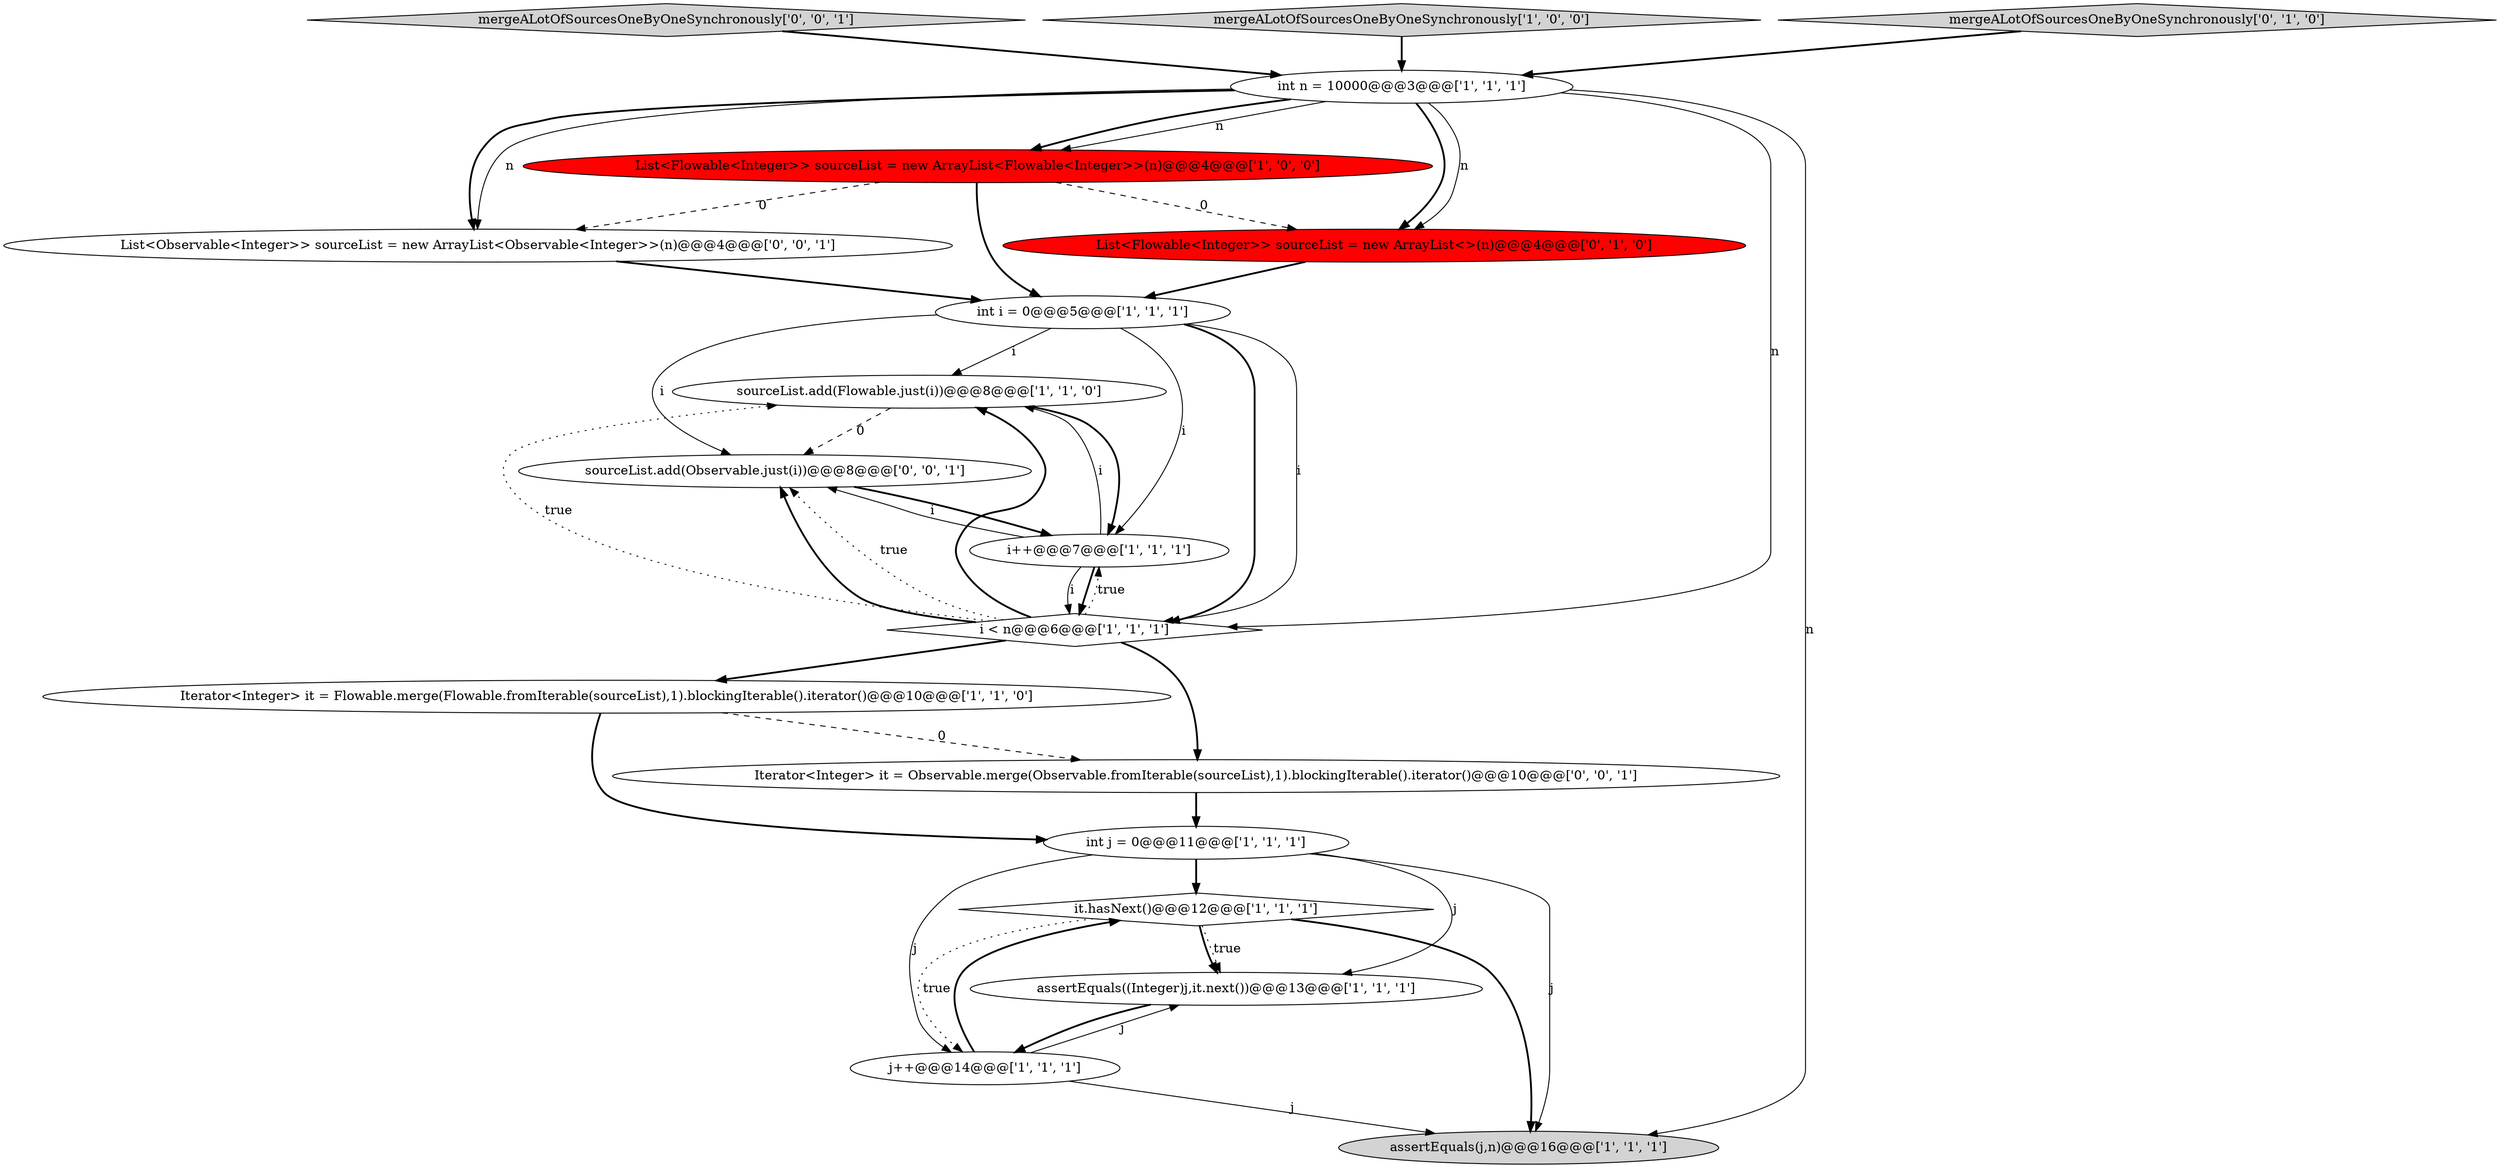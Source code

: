 digraph {
18 [style = filled, label = "mergeALotOfSourcesOneByOneSynchronously['0', '0', '1']", fillcolor = lightgray, shape = diamond image = "AAA0AAABBB3BBB"];
4 [style = filled, label = "List<Flowable<Integer>> sourceList = new ArrayList<Flowable<Integer>>(n)@@@4@@@['1', '0', '0']", fillcolor = red, shape = ellipse image = "AAA1AAABBB1BBB"];
0 [style = filled, label = "int j = 0@@@11@@@['1', '1', '1']", fillcolor = white, shape = ellipse image = "AAA0AAABBB1BBB"];
11 [style = filled, label = "sourceList.add(Flowable.just(i))@@@8@@@['1', '1', '0']", fillcolor = white, shape = ellipse image = "AAA0AAABBB1BBB"];
3 [style = filled, label = "assertEquals(j,n)@@@16@@@['1', '1', '1']", fillcolor = lightgray, shape = ellipse image = "AAA0AAABBB1BBB"];
5 [style = filled, label = "it.hasNext()@@@12@@@['1', '1', '1']", fillcolor = white, shape = diamond image = "AAA0AAABBB1BBB"];
1 [style = filled, label = "int i = 0@@@5@@@['1', '1', '1']", fillcolor = white, shape = ellipse image = "AAA0AAABBB1BBB"];
6 [style = filled, label = "assertEquals((Integer)j,it.next())@@@13@@@['1', '1', '1']", fillcolor = white, shape = ellipse image = "AAA0AAABBB1BBB"];
12 [style = filled, label = "mergeALotOfSourcesOneByOneSynchronously['1', '0', '0']", fillcolor = lightgray, shape = diamond image = "AAA0AAABBB1BBB"];
14 [style = filled, label = "mergeALotOfSourcesOneByOneSynchronously['0', '1', '0']", fillcolor = lightgray, shape = diamond image = "AAA0AAABBB2BBB"];
16 [style = filled, label = "Iterator<Integer> it = Observable.merge(Observable.fromIterable(sourceList),1).blockingIterable().iterator()@@@10@@@['0', '0', '1']", fillcolor = white, shape = ellipse image = "AAA0AAABBB3BBB"];
7 [style = filled, label = "int n = 10000@@@3@@@['1', '1', '1']", fillcolor = white, shape = ellipse image = "AAA0AAABBB1BBB"];
17 [style = filled, label = "sourceList.add(Observable.just(i))@@@8@@@['0', '0', '1']", fillcolor = white, shape = ellipse image = "AAA0AAABBB3BBB"];
13 [style = filled, label = "List<Flowable<Integer>> sourceList = new ArrayList<>(n)@@@4@@@['0', '1', '0']", fillcolor = red, shape = ellipse image = "AAA1AAABBB2BBB"];
8 [style = filled, label = "Iterator<Integer> it = Flowable.merge(Flowable.fromIterable(sourceList),1).blockingIterable().iterator()@@@10@@@['1', '1', '0']", fillcolor = white, shape = ellipse image = "AAA0AAABBB1BBB"];
10 [style = filled, label = "i++@@@7@@@['1', '1', '1']", fillcolor = white, shape = ellipse image = "AAA0AAABBB1BBB"];
2 [style = filled, label = "i < n@@@6@@@['1', '1', '1']", fillcolor = white, shape = diamond image = "AAA0AAABBB1BBB"];
9 [style = filled, label = "j++@@@14@@@['1', '1', '1']", fillcolor = white, shape = ellipse image = "AAA0AAABBB1BBB"];
15 [style = filled, label = "List<Observable<Integer>> sourceList = new ArrayList<Observable<Integer>>(n)@@@4@@@['0', '0', '1']", fillcolor = white, shape = ellipse image = "AAA0AAABBB3BBB"];
7->13 [style = bold, label=""];
5->3 [style = bold, label=""];
2->17 [style = bold, label=""];
17->10 [style = bold, label=""];
1->17 [style = solid, label="i"];
2->10 [style = dotted, label="true"];
16->0 [style = bold, label=""];
8->16 [style = dashed, label="0"];
7->3 [style = solid, label="n"];
0->3 [style = solid, label="j"];
10->17 [style = solid, label="i"];
2->17 [style = dotted, label="true"];
10->2 [style = solid, label="i"];
7->15 [style = solid, label="n"];
5->6 [style = dotted, label="true"];
11->17 [style = dashed, label="0"];
7->4 [style = bold, label=""];
7->13 [style = solid, label="n"];
12->7 [style = bold, label=""];
13->1 [style = bold, label=""];
10->11 [style = solid, label="i"];
7->2 [style = solid, label="n"];
14->7 [style = bold, label=""];
2->11 [style = dotted, label="true"];
8->0 [style = bold, label=""];
9->3 [style = solid, label="j"];
0->6 [style = solid, label="j"];
5->6 [style = bold, label=""];
0->9 [style = solid, label="j"];
9->6 [style = solid, label="j"];
11->10 [style = bold, label=""];
4->15 [style = dashed, label="0"];
1->2 [style = solid, label="i"];
1->10 [style = solid, label="i"];
1->11 [style = solid, label="i"];
9->5 [style = bold, label=""];
5->9 [style = dotted, label="true"];
7->15 [style = bold, label=""];
10->2 [style = bold, label=""];
4->1 [style = bold, label=""];
1->2 [style = bold, label=""];
6->9 [style = bold, label=""];
18->7 [style = bold, label=""];
7->4 [style = solid, label="n"];
4->13 [style = dashed, label="0"];
2->11 [style = bold, label=""];
2->8 [style = bold, label=""];
0->5 [style = bold, label=""];
15->1 [style = bold, label=""];
2->16 [style = bold, label=""];
}
